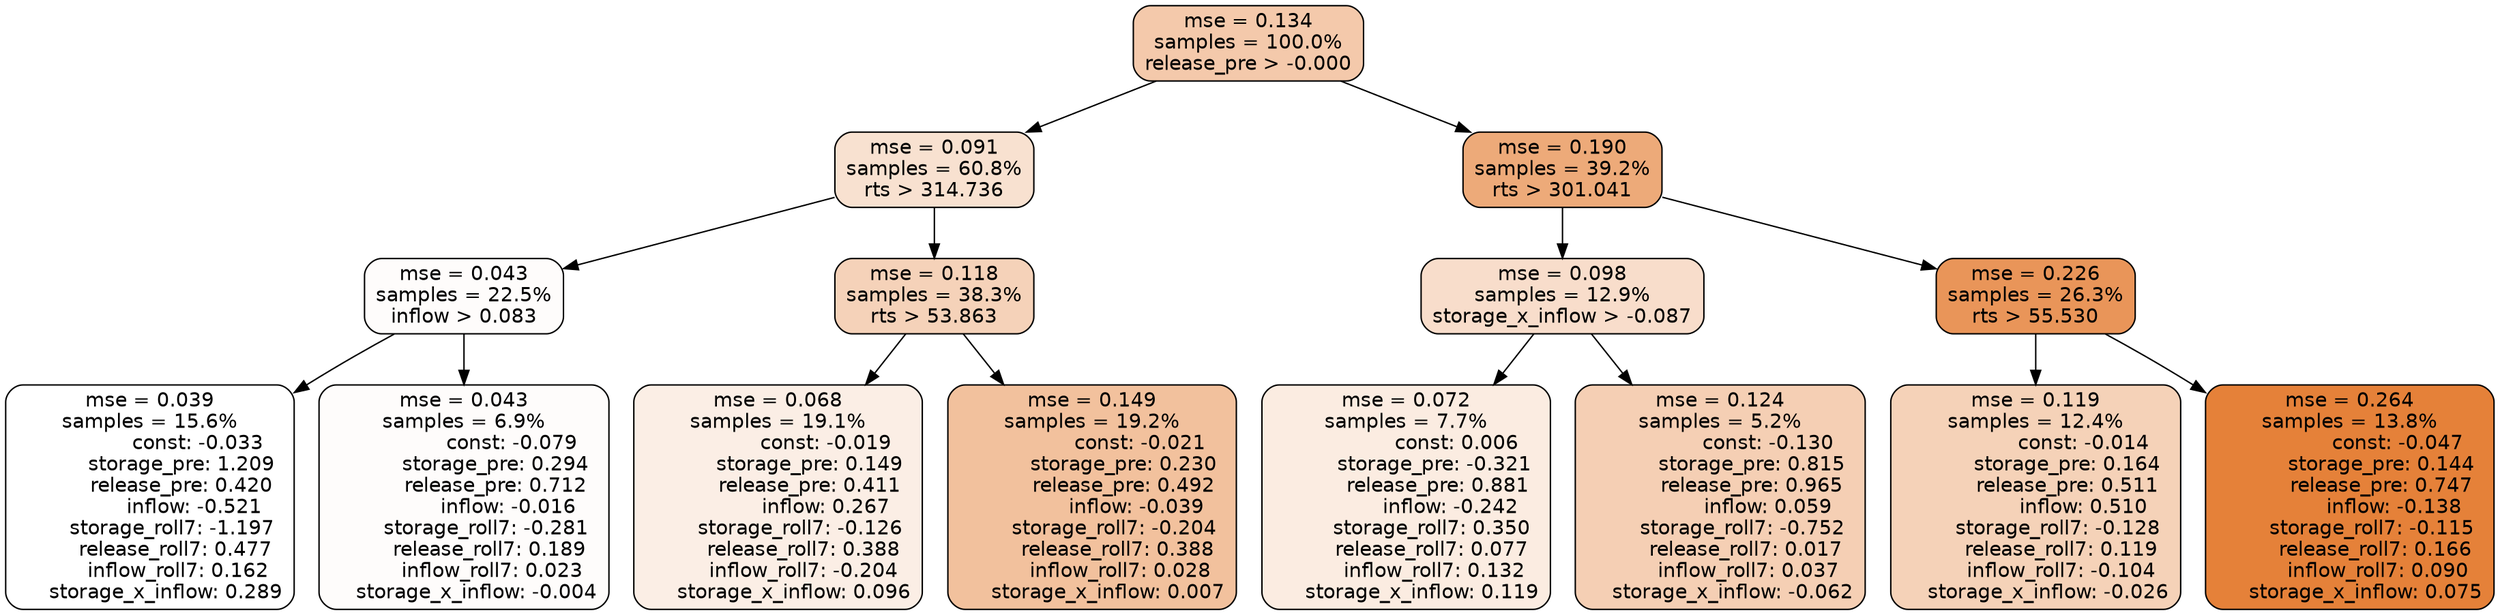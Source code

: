 digraph tree {
node [shape=rectangle, style="filled, rounded", color="black", fontname=helvetica] ;
edge [fontname=helvetica] ;
	"0" [label="mse = 0.134
samples = 100.0%
release_pre > -0.000", fillcolor="#f4c9ab"]
	"1" [label="mse = 0.091
samples = 60.8%
rts > 314.736", fillcolor="#f8e1d0"]
	"8" [label="mse = 0.190
samples = 39.2%
rts > 301.041", fillcolor="#edaa79"]
	"5" [label="mse = 0.043
samples = 22.5%
inflow > 0.083", fillcolor="#fefcfb"]
	"2" [label="mse = 0.118
samples = 38.3%
rts > 53.863", fillcolor="#f5d2b9"]
	"12" [label="mse = 0.098
samples = 12.9%
storage_x_inflow > -0.087", fillcolor="#f8ddcb"]
	"9" [label="mse = 0.226
samples = 26.3%
rts > 55.530", fillcolor="#e99559"]
	"6" [label="mse = 0.039
samples = 15.6%
               const: -0.033
          storage_pre: 1.209
          release_pre: 0.420
              inflow: -0.521
       storage_roll7: -1.197
        release_roll7: 0.477
         inflow_roll7: 0.162
     storage_x_inflow: 0.289", fillcolor="#ffffff"]
	"7" [label="mse = 0.043
samples = 6.9%
               const: -0.079
          storage_pre: 0.294
          release_pre: 0.712
              inflow: -0.016
       storage_roll7: -0.281
        release_roll7: 0.189
         inflow_roll7: 0.023
    storage_x_inflow: -0.004", fillcolor="#fefcfb"]
	"3" [label="mse = 0.068
samples = 19.1%
               const: -0.019
          storage_pre: 0.149
          release_pre: 0.411
               inflow: 0.267
       storage_roll7: -0.126
        release_roll7: 0.388
        inflow_roll7: -0.204
     storage_x_inflow: 0.096", fillcolor="#fbeee5"]
	"4" [label="mse = 0.149
samples = 19.2%
               const: -0.021
          storage_pre: 0.230
          release_pre: 0.492
              inflow: -0.039
       storage_roll7: -0.204
        release_roll7: 0.388
         inflow_roll7: 0.028
     storage_x_inflow: 0.007", fillcolor="#f2c19d"]
	"13" [label="mse = 0.072
samples = 7.7%
                const: 0.006
         storage_pre: -0.321
          release_pre: 0.881
              inflow: -0.242
        storage_roll7: 0.350
        release_roll7: 0.077
         inflow_roll7: 0.132
     storage_x_inflow: 0.119", fillcolor="#fbece1"]
	"14" [label="mse = 0.124
samples = 5.2%
               const: -0.130
          storage_pre: 0.815
          release_pre: 0.965
               inflow: 0.059
       storage_roll7: -0.752
        release_roll7: 0.017
         inflow_roll7: 0.037
    storage_x_inflow: -0.062", fillcolor="#f5cfb4"]
	"10" [label="mse = 0.119
samples = 12.4%
               const: -0.014
          storage_pre: 0.164
          release_pre: 0.511
               inflow: 0.510
       storage_roll7: -0.128
        release_roll7: 0.119
        inflow_roll7: -0.104
    storage_x_inflow: -0.026", fillcolor="#f5d2b8"]
	"11" [label="mse = 0.264
samples = 13.8%
               const: -0.047
          storage_pre: 0.144
          release_pre: 0.747
              inflow: -0.138
       storage_roll7: -0.115
        release_roll7: 0.166
         inflow_roll7: 0.090
     storage_x_inflow: 0.075", fillcolor="#e58139"]

	"0" -> "1"
	"0" -> "8"
	"1" -> "2"
	"1" -> "5"
	"8" -> "9"
	"8" -> "12"
	"5" -> "6"
	"5" -> "7"
	"2" -> "3"
	"2" -> "4"
	"12" -> "13"
	"12" -> "14"
	"9" -> "10"
	"9" -> "11"
}